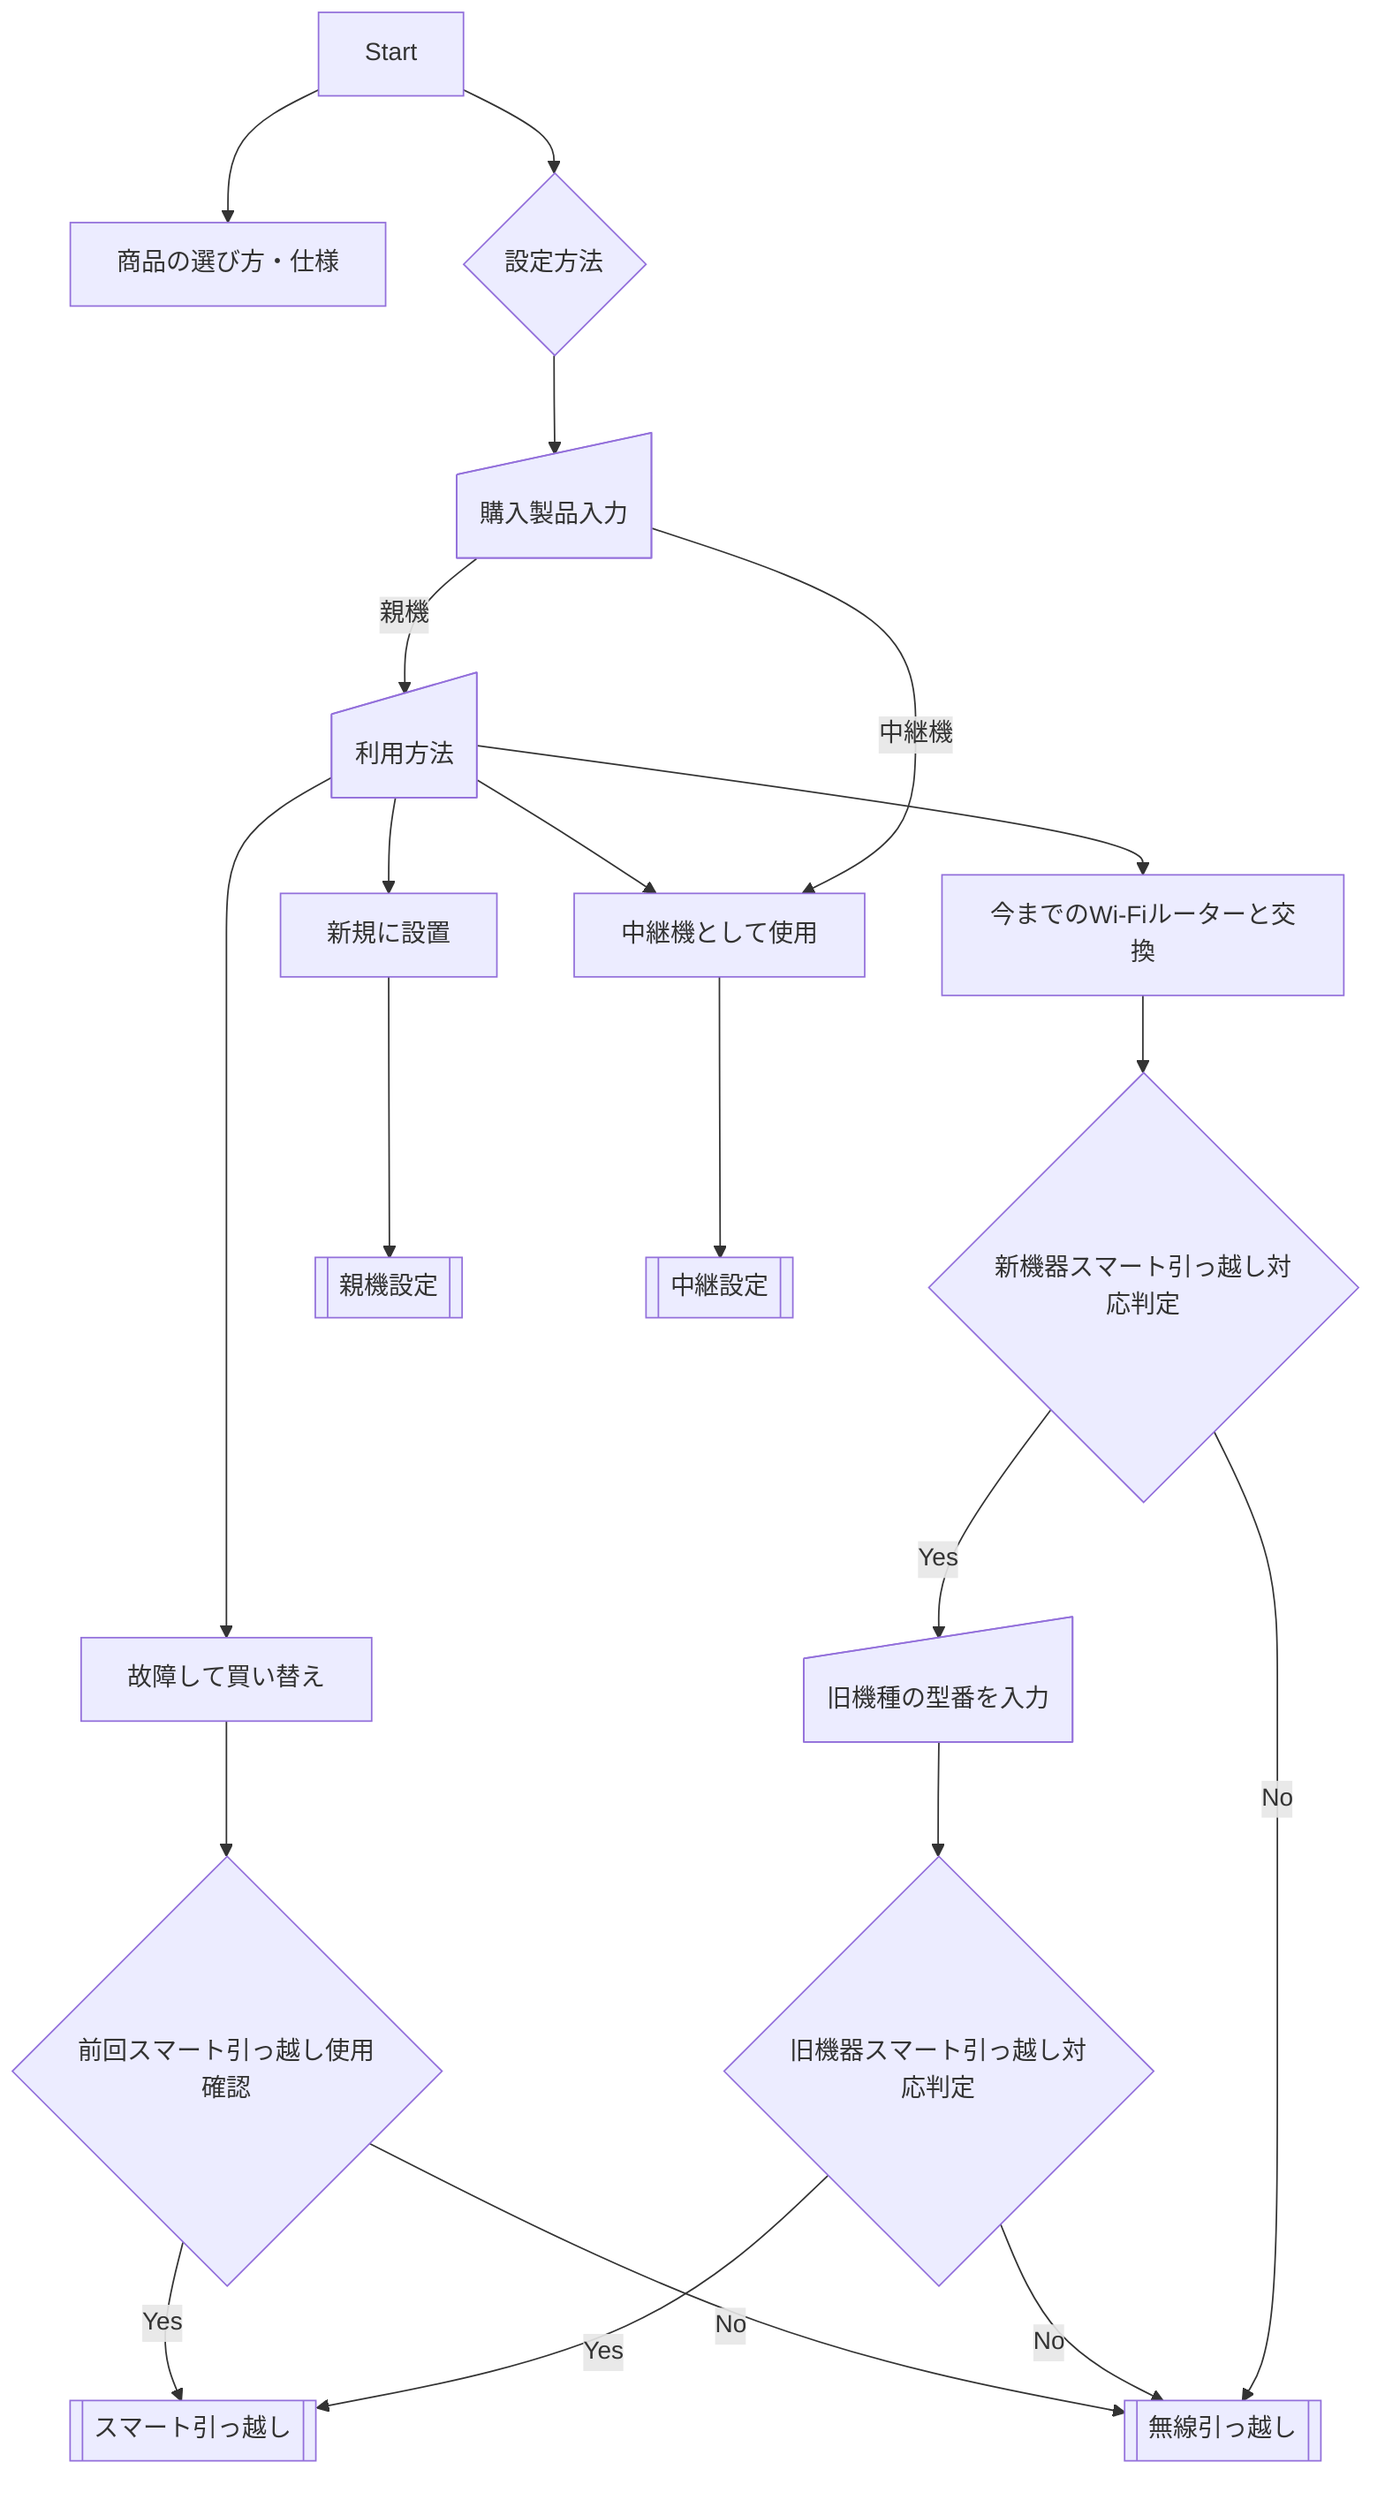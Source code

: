 ---
config:
  layout: dagre
---
flowchart TD
    start["Start"] --> n1["商品の選び方・仕様"] & n2["設定方法"]
    n2 --> n14["購入製品入力"]
    n14 -- 親機 --> n15["利用方法"]
    n14 -- 中継機 --> n6["中継機として使用"]
    n15 --> n6 & n4 & n3 & n5
    
    n3["今までのWi-Fiルーターと交換"] --> n17["新機器スマート引っ越し対応判定"]
    n17 -- Yes --> n16["旧機種の型番を入力"]
    n17 -- No --> n9["無線引っ越し"]
    n16 --> n10["旧機器スマート引っ越し対応判定"]
    n10 -- Yes --> n8["スマート引っ越し"]
    n10 -- No --> n9
    
    n4["故障して買い替え"] --> n11["前回スマート引っ越し使用確認"]
    n11 -- Yes --> n8
    n11 -- No --> n9
    
    n5["新規に設置"] --> n12["親機設定"]
    n6 --> n13["中継設定"]
    
    n2@{ shape: diam}
    n14@{ shape: manual-input}
    n15@{ shape: manual-input}
    n17@{ shape: diam}
    n16@{ shape: manual-input}
    n10@{ shape: diam}
    n11@{ shape: diam}
    n8@{ shape: subproc}
    n9@{ shape: subproc}
    n12@{ shape: subproc}
    n13@{ shape: subproc}